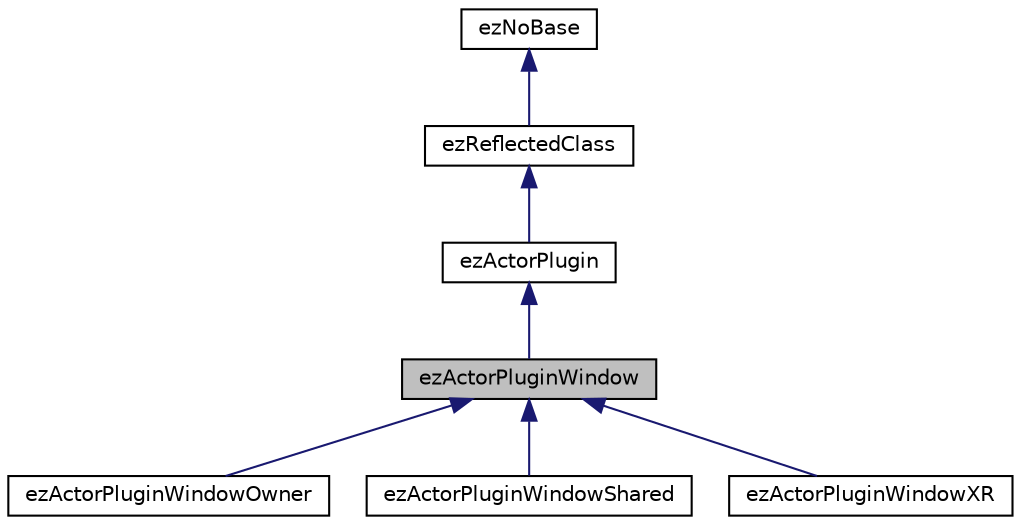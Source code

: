 digraph "ezActorPluginWindow"
{
 // LATEX_PDF_SIZE
  edge [fontname="Helvetica",fontsize="10",labelfontname="Helvetica",labelfontsize="10"];
  node [fontname="Helvetica",fontsize="10",shape=record];
  Node1 [label="ezActorPluginWindow",height=0.2,width=0.4,color="black", fillcolor="grey75", style="filled", fontcolor="black",tooltip=" "];
  Node2 -> Node1 [dir="back",color="midnightblue",fontsize="10",style="solid",fontname="Helvetica"];
  Node2 [label="ezActorPlugin",height=0.2,width=0.4,color="black", fillcolor="white", style="filled",URL="$d0/ddc/classez_actor_plugin.htm",tooltip=" "];
  Node3 -> Node2 [dir="back",color="midnightblue",fontsize="10",style="solid",fontname="Helvetica"];
  Node3 [label="ezReflectedClass",height=0.2,width=0.4,color="black", fillcolor="white", style="filled",URL="$db/d45/classez_reflected_class.htm",tooltip="All classes that should be dynamically reflectable, need to be derived from this base class."];
  Node4 -> Node3 [dir="back",color="midnightblue",fontsize="10",style="solid",fontname="Helvetica"];
  Node4 [label="ezNoBase",height=0.2,width=0.4,color="black", fillcolor="white", style="filled",URL="$d4/d02/classez_no_base.htm",tooltip="Dummy type to pass to templates and macros that expect a base type for a class that has no base."];
  Node1 -> Node5 [dir="back",color="midnightblue",fontsize="10",style="solid",fontname="Helvetica"];
  Node5 [label="ezActorPluginWindowOwner",height=0.2,width=0.4,color="black", fillcolor="white", style="filled",URL="$da/dbf/classez_actor_plugin_window_owner.htm",tooltip=" "];
  Node1 -> Node6 [dir="back",color="midnightblue",fontsize="10",style="solid",fontname="Helvetica"];
  Node6 [label="ezActorPluginWindowShared",height=0.2,width=0.4,color="black", fillcolor="white", style="filled",URL="$d2/d9b/classez_actor_plugin_window_shared.htm",tooltip=" "];
  Node1 -> Node7 [dir="back",color="midnightblue",fontsize="10",style="solid",fontname="Helvetica"];
  Node7 [label="ezActorPluginWindowXR",height=0.2,width=0.4,color="black", fillcolor="white", style="filled",URL="$de/d1b/classez_actor_plugin_window_x_r.htm",tooltip="XR actor plugin window base implementation. Optionally wraps a companion window and output target."];
}

